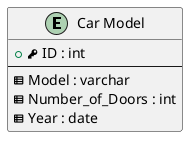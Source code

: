 @startuml
entity "Car Model" as carModel
{
  +<&key> ID : int
  --
  <&spreadsheet> Model : varchar
  <&spreadsheet> Number_of_Doors : int
  <&spreadsheet> Year : date
}
@enduml